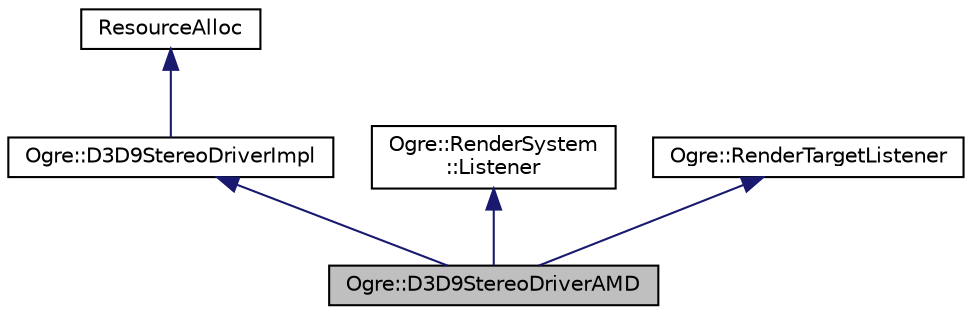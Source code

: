 digraph "Ogre::D3D9StereoDriverAMD"
{
  bgcolor="transparent";
  edge [fontname="Helvetica",fontsize="10",labelfontname="Helvetica",labelfontsize="10"];
  node [fontname="Helvetica",fontsize="10",shape=record];
  Node0 [label="Ogre::D3D9StereoDriverAMD",height=0.2,width=0.4,color="black", fillcolor="grey75", style="filled", fontcolor="black"];
  Node1 -> Node0 [dir="back",color="midnightblue",fontsize="10",style="solid",fontname="Helvetica"];
  Node1 [label="Ogre::D3D9StereoDriverImpl",height=0.2,width=0.4,color="black",URL="$class_ogre_1_1_d3_d9_stereo_driver_impl.html",tooltip="Virtual interface of the stereo driver. "];
  Node2 -> Node1 [dir="back",color="midnightblue",fontsize="10",style="solid",fontname="Helvetica"];
  Node2 [label="ResourceAlloc",height=0.2,width=0.4,color="black",URL="$class_ogre_1_1_allocated_object.html"];
  Node3 -> Node0 [dir="back",color="midnightblue",fontsize="10",style="solid",fontname="Helvetica"];
  Node3 [label="Ogre::RenderSystem\l::Listener",height=0.2,width=0.4,color="black",URL="$class_ogre_1_1_render_system_1_1_listener.html",tooltip="Defines a listener on the custom events that this render system can raise. "];
  Node4 -> Node0 [dir="back",color="midnightblue",fontsize="10",style="solid",fontname="Helvetica"];
  Node4 [label="Ogre::RenderTargetListener",height=0.2,width=0.4,color="black",URL="$class_ogre_1_1_render_target_listener.html",tooltip="A interface class defining a listener which can be used to receive notifications of RenderTarget even..."];
}
